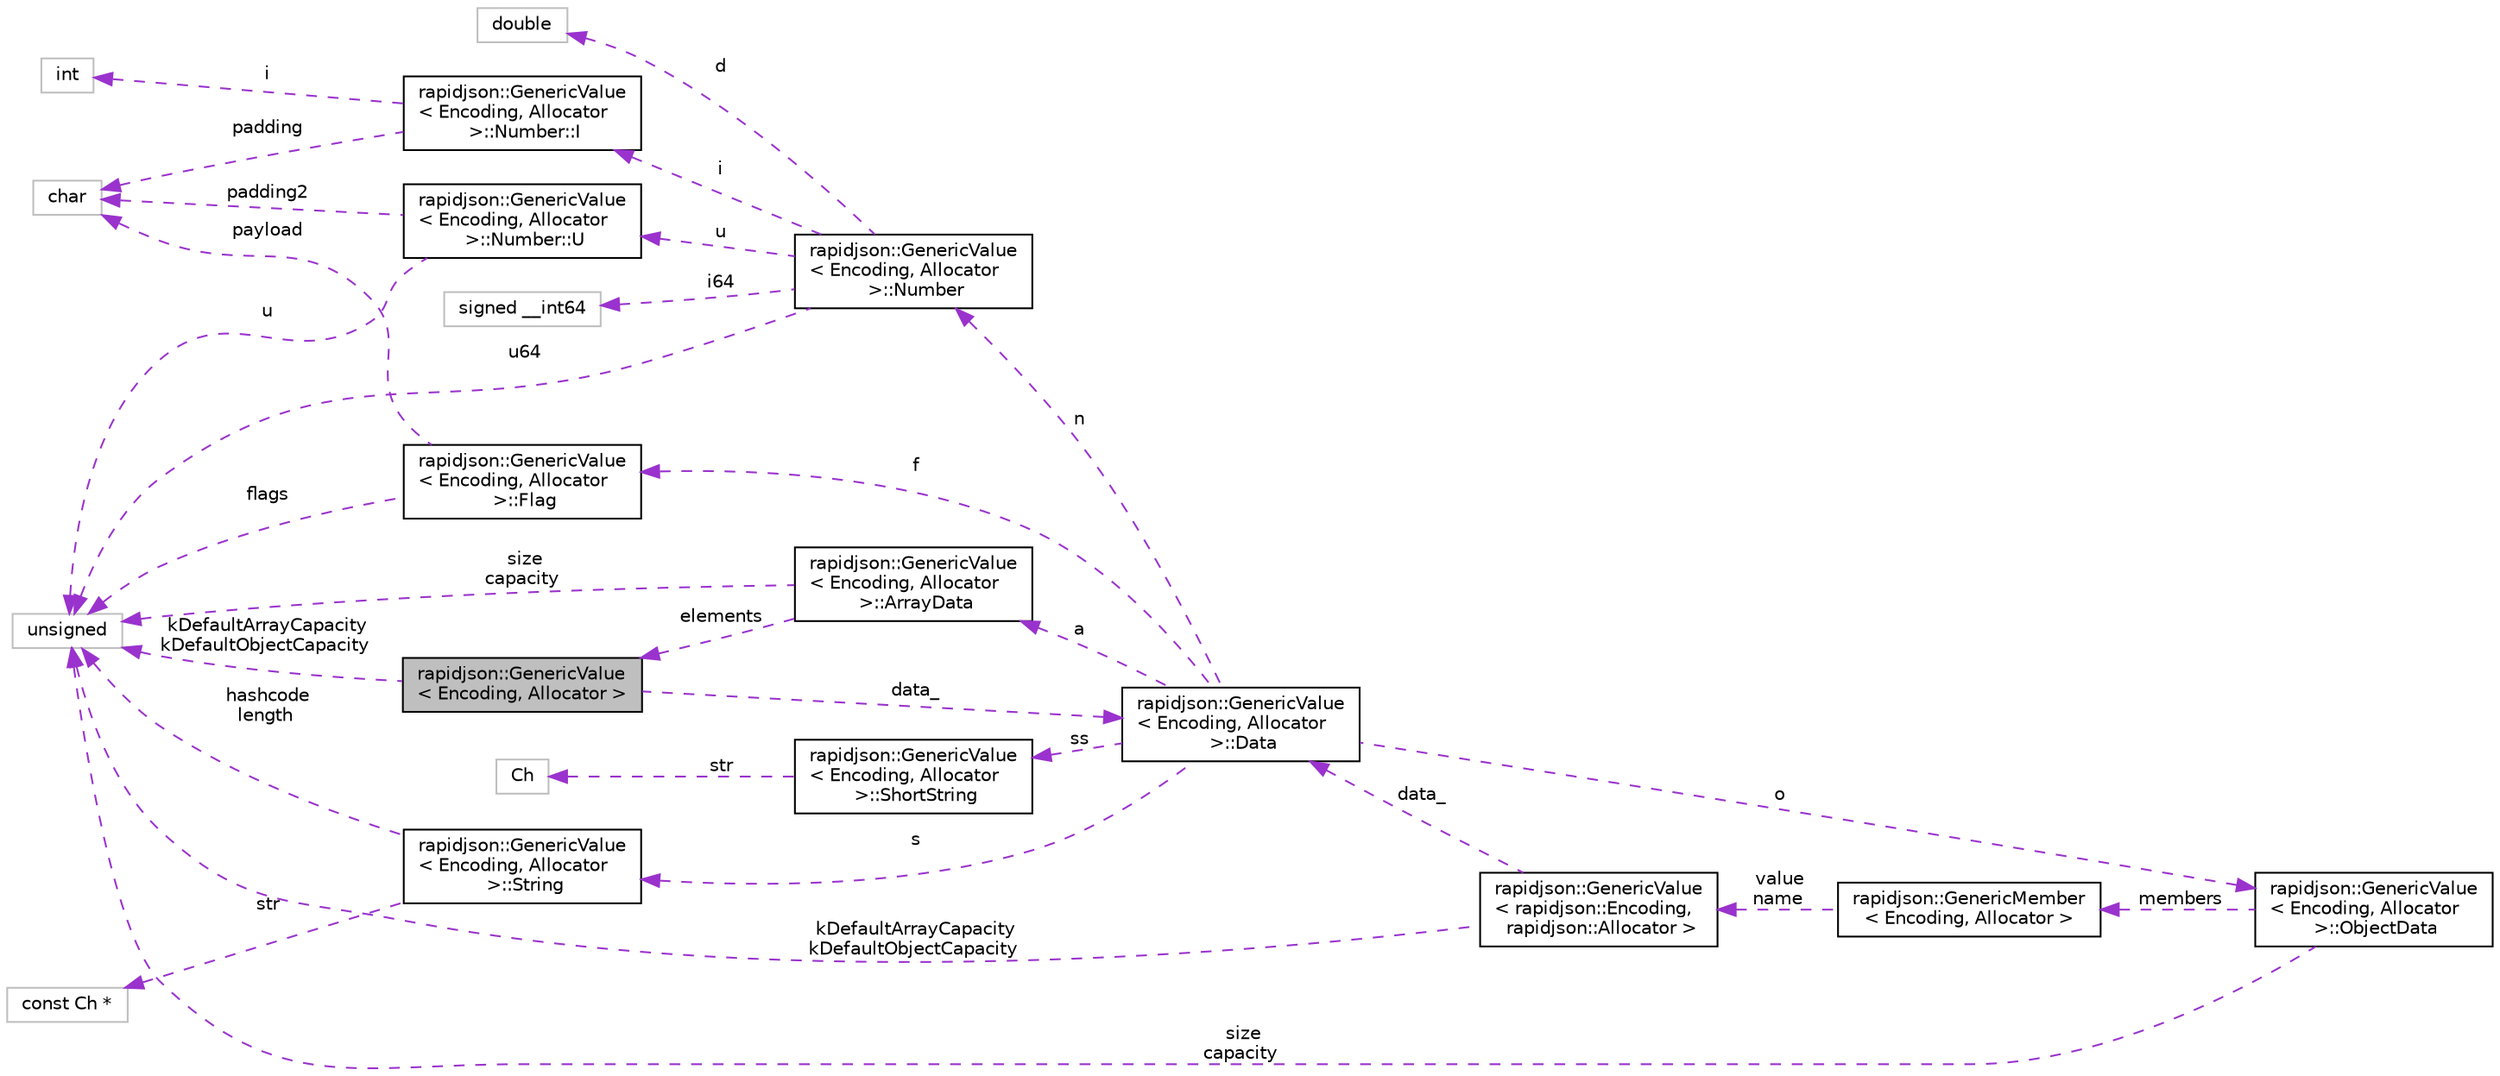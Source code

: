 digraph "rapidjson::GenericValue&lt; Encoding, Allocator &gt;"
{
 // INTERACTIVE_SVG=YES
 // LATEX_PDF_SIZE
  edge [fontname="Helvetica",fontsize="10",labelfontname="Helvetica",labelfontsize="10"];
  node [fontname="Helvetica",fontsize="10",shape=record];
  rankdir="LR";
  Node2 [label="rapidjson::GenericValue\l\< Encoding, Allocator \>",height=0.2,width=0.4,color="black", fillcolor="grey75", style="filled", fontcolor="black",tooltip="Represents a JSON value. Use Value for UTF8 encoding and default allocator."];
  Node3 -> Node2 [dir="back",color="darkorchid3",fontsize="10",style="dashed",label=" kDefaultArrayCapacity\nkDefaultObjectCapacity" ,fontname="Helvetica"];
  Node3 [label="unsigned",height=0.2,width=0.4,color="grey75", fillcolor="white", style="filled",tooltip=" "];
  Node4 -> Node2 [dir="back",color="darkorchid3",fontsize="10",style="dashed",label=" data_" ,fontname="Helvetica"];
  Node4 [label="rapidjson::GenericValue\l\< Encoding, Allocator\l \>::Data",height=0.2,width=0.4,color="black", fillcolor="white", style="filled",URL="$unionrapidjson_1_1_generic_value_1_1_data.html",tooltip=" "];
  Node5 -> Node4 [dir="back",color="darkorchid3",fontsize="10",style="dashed",label=" ss" ,fontname="Helvetica"];
  Node5 [label="rapidjson::GenericValue\l\< Encoding, Allocator\l \>::ShortString",height=0.2,width=0.4,color="black", fillcolor="white", style="filled",URL="$structrapidjson_1_1_generic_value_1_1_short_string.html",tooltip=" "];
  Node6 -> Node5 [dir="back",color="darkorchid3",fontsize="10",style="dashed",label=" str" ,fontname="Helvetica"];
  Node6 [label="Ch",height=0.2,width=0.4,color="grey75", fillcolor="white", style="filled",tooltip=" "];
  Node7 -> Node4 [dir="back",color="darkorchid3",fontsize="10",style="dashed",label=" f" ,fontname="Helvetica"];
  Node7 [label="rapidjson::GenericValue\l\< Encoding, Allocator\l \>::Flag",height=0.2,width=0.4,color="black", fillcolor="white", style="filled",URL="$structrapidjson_1_1_generic_value_1_1_flag.html",tooltip=" "];
  Node8 -> Node7 [dir="back",color="darkorchid3",fontsize="10",style="dashed",label=" payload" ,fontname="Helvetica"];
  Node8 [label="char",height=0.2,width=0.4,color="grey75", fillcolor="white", style="filled",tooltip=" "];
  Node3 -> Node7 [dir="back",color="darkorchid3",fontsize="10",style="dashed",label=" flags" ,fontname="Helvetica"];
  Node9 -> Node4 [dir="back",color="darkorchid3",fontsize="10",style="dashed",label=" a" ,fontname="Helvetica"];
  Node9 [label="rapidjson::GenericValue\l\< Encoding, Allocator\l \>::ArrayData",height=0.2,width=0.4,color="black", fillcolor="white", style="filled",URL="$structrapidjson_1_1_generic_value_1_1_array_data.html",tooltip=" "];
  Node2 -> Node9 [dir="back",color="darkorchid3",fontsize="10",style="dashed",label=" elements" ,fontname="Helvetica"];
  Node3 -> Node9 [dir="back",color="darkorchid3",fontsize="10",style="dashed",label=" size\ncapacity" ,fontname="Helvetica"];
  Node10 -> Node4 [dir="back",color="darkorchid3",fontsize="10",style="dashed",label=" o" ,fontname="Helvetica"];
  Node10 [label="rapidjson::GenericValue\l\< Encoding, Allocator\l \>::ObjectData",height=0.2,width=0.4,color="black", fillcolor="white", style="filled",URL="$structrapidjson_1_1_generic_value_1_1_object_data.html",tooltip=" "];
  Node11 -> Node10 [dir="back",color="darkorchid3",fontsize="10",style="dashed",label=" members" ,fontname="Helvetica"];
  Node11 [label="rapidjson::GenericMember\l\< Encoding, Allocator \>",height=0.2,width=0.4,color="black", fillcolor="white", style="filled",URL="$structrapidjson_1_1_generic_member.html",tooltip="Name-value pair in a JSON object value."];
  Node12 -> Node11 [dir="back",color="darkorchid3",fontsize="10",style="dashed",label=" value\nname" ,fontname="Helvetica"];
  Node12 [label="rapidjson::GenericValue\l\< rapidjson::Encoding,\l rapidjson::Allocator \>",height=0.2,width=0.4,color="black", fillcolor="white", style="filled",URL="$classrapidjson_1_1_generic_value.html",tooltip=" "];
  Node3 -> Node12 [dir="back",color="darkorchid3",fontsize="10",style="dashed",label=" kDefaultArrayCapacity\nkDefaultObjectCapacity" ,fontname="Helvetica"];
  Node4 -> Node12 [dir="back",color="darkorchid3",fontsize="10",style="dashed",label=" data_" ,fontname="Helvetica"];
  Node3 -> Node10 [dir="back",color="darkorchid3",fontsize="10",style="dashed",label=" size\ncapacity" ,fontname="Helvetica"];
  Node13 -> Node4 [dir="back",color="darkorchid3",fontsize="10",style="dashed",label=" n" ,fontname="Helvetica"];
  Node13 [label="rapidjson::GenericValue\l\< Encoding, Allocator\l \>::Number",height=0.2,width=0.4,color="black", fillcolor="white", style="filled",URL="$unionrapidjson_1_1_generic_value_1_1_number.html",tooltip=" "];
  Node14 -> Node13 [dir="back",color="darkorchid3",fontsize="10",style="dashed",label=" d" ,fontname="Helvetica"];
  Node14 [label="double",height=0.2,width=0.4,color="grey75", fillcolor="white", style="filled",tooltip=" "];
  Node15 -> Node13 [dir="back",color="darkorchid3",fontsize="10",style="dashed",label=" i" ,fontname="Helvetica"];
  Node15 [label="rapidjson::GenericValue\l\< Encoding, Allocator\l \>::Number::I",height=0.2,width=0.4,color="black", fillcolor="white", style="filled",URL="$structrapidjson_1_1_generic_value_1_1_number_1_1_i.html",tooltip=" "];
  Node8 -> Node15 [dir="back",color="darkorchid3",fontsize="10",style="dashed",label=" padding" ,fontname="Helvetica"];
  Node16 -> Node15 [dir="back",color="darkorchid3",fontsize="10",style="dashed",label=" i" ,fontname="Helvetica"];
  Node16 [label="int",height=0.2,width=0.4,color="grey75", fillcolor="white", style="filled",tooltip=" "];
  Node17 -> Node13 [dir="back",color="darkorchid3",fontsize="10",style="dashed",label=" i64" ,fontname="Helvetica"];
  Node17 [label="signed __int64",height=0.2,width=0.4,color="grey75", fillcolor="white", style="filled",tooltip=" "];
  Node3 -> Node13 [dir="back",color="darkorchid3",fontsize="10",style="dashed",label=" u64" ,fontname="Helvetica"];
  Node18 -> Node13 [dir="back",color="darkorchid3",fontsize="10",style="dashed",label=" u" ,fontname="Helvetica"];
  Node18 [label="rapidjson::GenericValue\l\< Encoding, Allocator\l \>::Number::U",height=0.2,width=0.4,color="black", fillcolor="white", style="filled",URL="$structrapidjson_1_1_generic_value_1_1_number_1_1_u.html",tooltip=" "];
  Node8 -> Node18 [dir="back",color="darkorchid3",fontsize="10",style="dashed",label=" padding2" ,fontname="Helvetica"];
  Node3 -> Node18 [dir="back",color="darkorchid3",fontsize="10",style="dashed",label=" u" ,fontname="Helvetica"];
  Node19 -> Node4 [dir="back",color="darkorchid3",fontsize="10",style="dashed",label=" s" ,fontname="Helvetica"];
  Node19 [label="rapidjson::GenericValue\l\< Encoding, Allocator\l \>::String",height=0.2,width=0.4,color="black", fillcolor="white", style="filled",URL="$structrapidjson_1_1_generic_value_1_1_string.html",tooltip=" "];
  Node20 -> Node19 [dir="back",color="darkorchid3",fontsize="10",style="dashed",label=" str" ,fontname="Helvetica"];
  Node20 [label="const Ch *",height=0.2,width=0.4,color="grey75", fillcolor="white", style="filled",tooltip=" "];
  Node3 -> Node19 [dir="back",color="darkorchid3",fontsize="10",style="dashed",label=" hashcode\nlength" ,fontname="Helvetica"];
}
